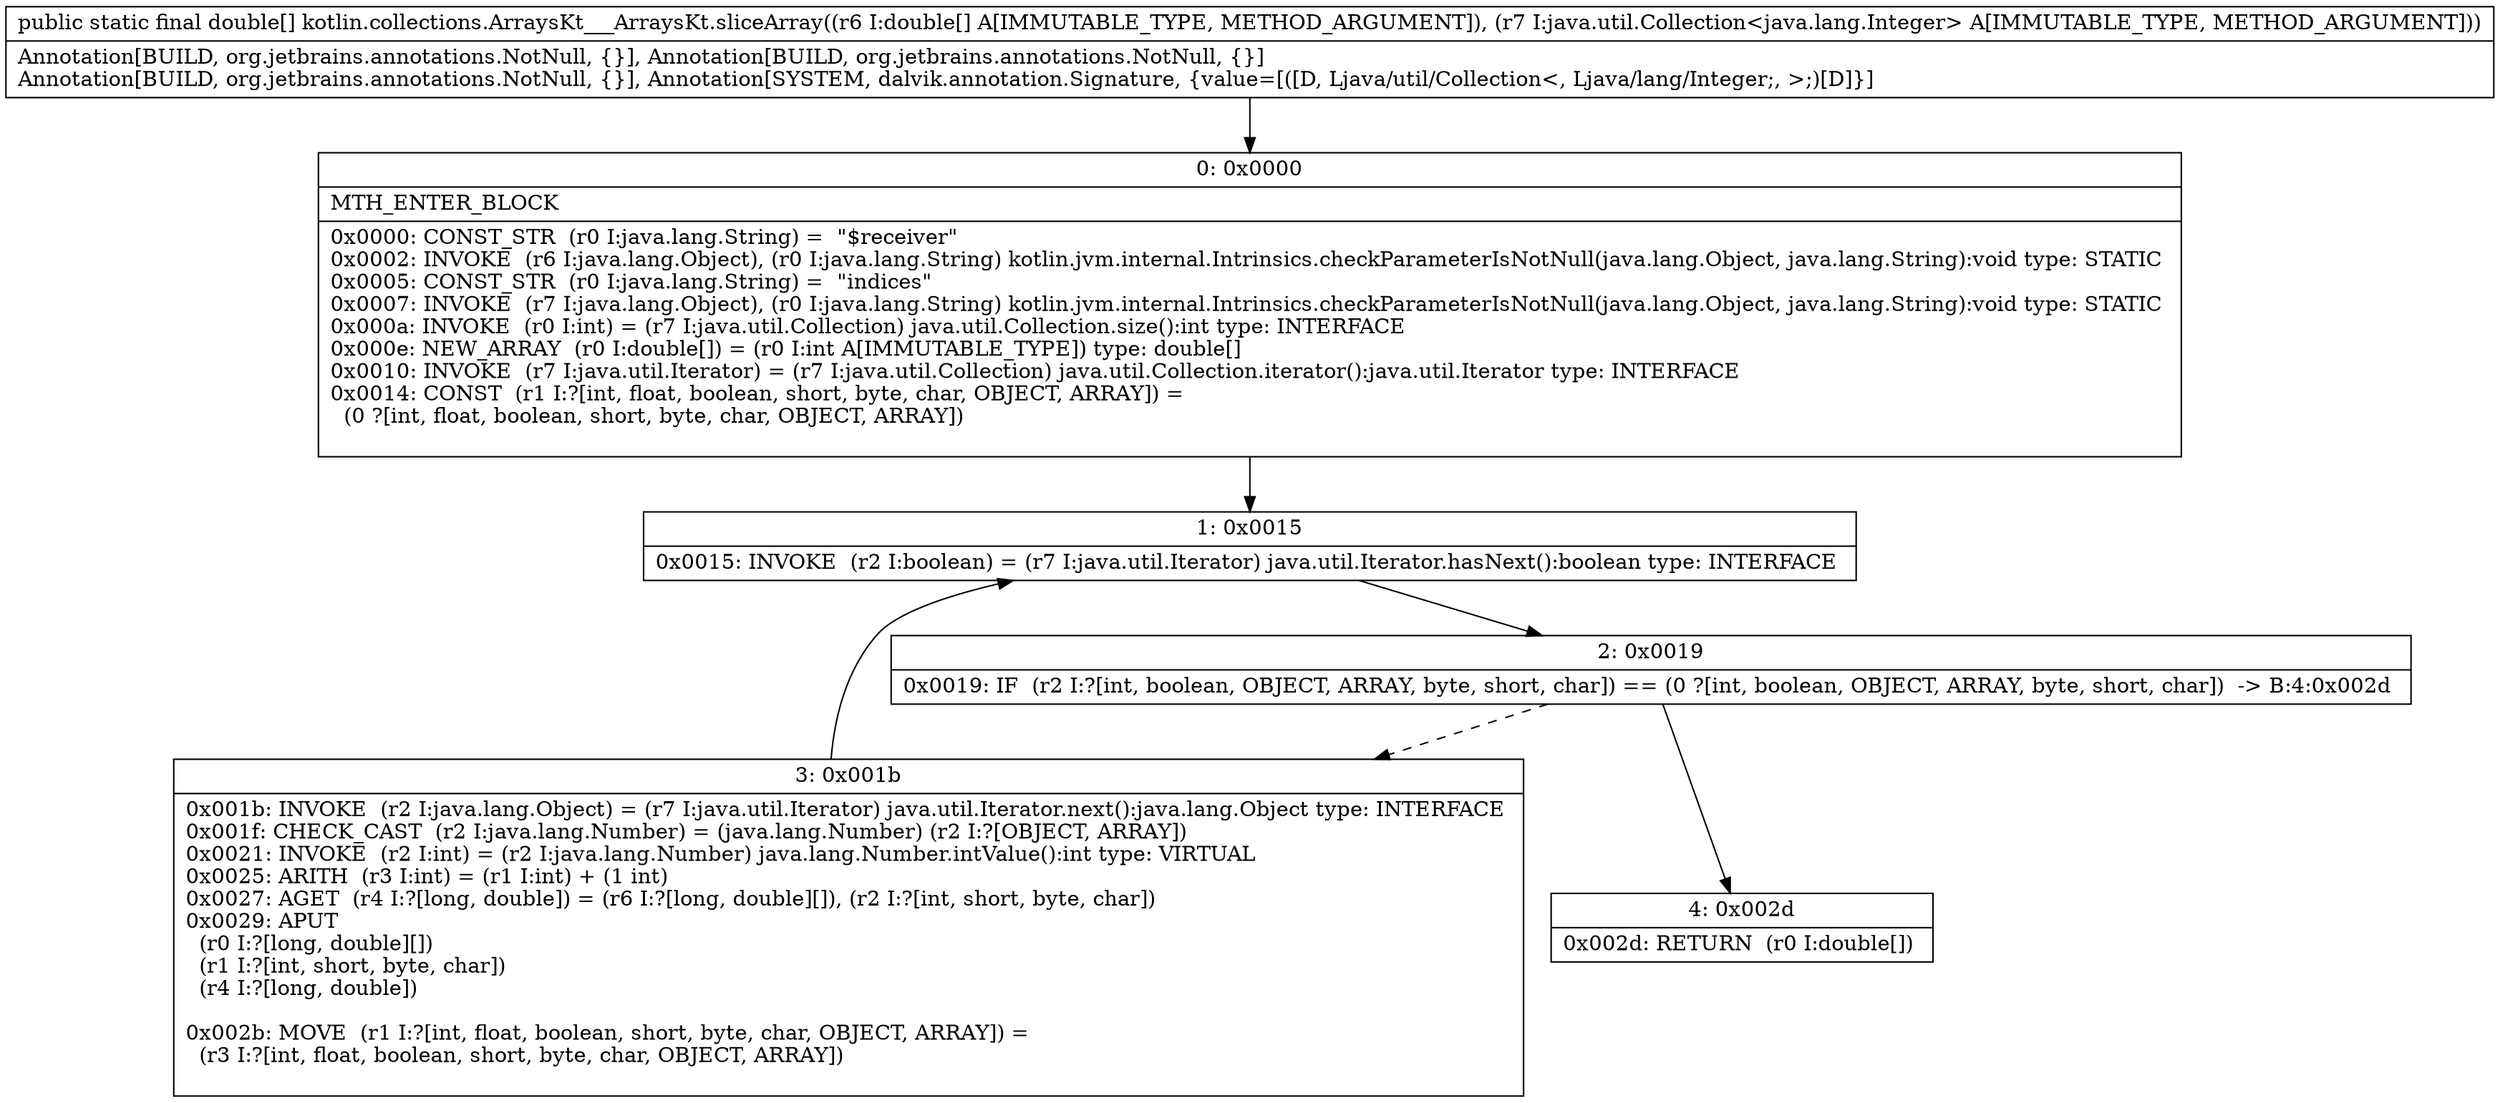digraph "CFG forkotlin.collections.ArraysKt___ArraysKt.sliceArray([DLjava\/util\/Collection;)[D" {
Node_0 [shape=record,label="{0\:\ 0x0000|MTH_ENTER_BLOCK\l|0x0000: CONST_STR  (r0 I:java.lang.String) =  \"$receiver\" \l0x0002: INVOKE  (r6 I:java.lang.Object), (r0 I:java.lang.String) kotlin.jvm.internal.Intrinsics.checkParameterIsNotNull(java.lang.Object, java.lang.String):void type: STATIC \l0x0005: CONST_STR  (r0 I:java.lang.String) =  \"indices\" \l0x0007: INVOKE  (r7 I:java.lang.Object), (r0 I:java.lang.String) kotlin.jvm.internal.Intrinsics.checkParameterIsNotNull(java.lang.Object, java.lang.String):void type: STATIC \l0x000a: INVOKE  (r0 I:int) = (r7 I:java.util.Collection) java.util.Collection.size():int type: INTERFACE \l0x000e: NEW_ARRAY  (r0 I:double[]) = (r0 I:int A[IMMUTABLE_TYPE]) type: double[] \l0x0010: INVOKE  (r7 I:java.util.Iterator) = (r7 I:java.util.Collection) java.util.Collection.iterator():java.util.Iterator type: INTERFACE \l0x0014: CONST  (r1 I:?[int, float, boolean, short, byte, char, OBJECT, ARRAY]) = \l  (0 ?[int, float, boolean, short, byte, char, OBJECT, ARRAY])\l \l}"];
Node_1 [shape=record,label="{1\:\ 0x0015|0x0015: INVOKE  (r2 I:boolean) = (r7 I:java.util.Iterator) java.util.Iterator.hasNext():boolean type: INTERFACE \l}"];
Node_2 [shape=record,label="{2\:\ 0x0019|0x0019: IF  (r2 I:?[int, boolean, OBJECT, ARRAY, byte, short, char]) == (0 ?[int, boolean, OBJECT, ARRAY, byte, short, char])  \-\> B:4:0x002d \l}"];
Node_3 [shape=record,label="{3\:\ 0x001b|0x001b: INVOKE  (r2 I:java.lang.Object) = (r7 I:java.util.Iterator) java.util.Iterator.next():java.lang.Object type: INTERFACE \l0x001f: CHECK_CAST  (r2 I:java.lang.Number) = (java.lang.Number) (r2 I:?[OBJECT, ARRAY]) \l0x0021: INVOKE  (r2 I:int) = (r2 I:java.lang.Number) java.lang.Number.intValue():int type: VIRTUAL \l0x0025: ARITH  (r3 I:int) = (r1 I:int) + (1 int) \l0x0027: AGET  (r4 I:?[long, double]) = (r6 I:?[long, double][]), (r2 I:?[int, short, byte, char]) \l0x0029: APUT  \l  (r0 I:?[long, double][])\l  (r1 I:?[int, short, byte, char])\l  (r4 I:?[long, double])\l \l0x002b: MOVE  (r1 I:?[int, float, boolean, short, byte, char, OBJECT, ARRAY]) = \l  (r3 I:?[int, float, boolean, short, byte, char, OBJECT, ARRAY])\l \l}"];
Node_4 [shape=record,label="{4\:\ 0x002d|0x002d: RETURN  (r0 I:double[]) \l}"];
MethodNode[shape=record,label="{public static final double[] kotlin.collections.ArraysKt___ArraysKt.sliceArray((r6 I:double[] A[IMMUTABLE_TYPE, METHOD_ARGUMENT]), (r7 I:java.util.Collection\<java.lang.Integer\> A[IMMUTABLE_TYPE, METHOD_ARGUMENT]))  | Annotation[BUILD, org.jetbrains.annotations.NotNull, \{\}], Annotation[BUILD, org.jetbrains.annotations.NotNull, \{\}]\lAnnotation[BUILD, org.jetbrains.annotations.NotNull, \{\}], Annotation[SYSTEM, dalvik.annotation.Signature, \{value=[([D, Ljava\/util\/Collection\<, Ljava\/lang\/Integer;, \>;)[D]\}]\l}"];
MethodNode -> Node_0;
Node_0 -> Node_1;
Node_1 -> Node_2;
Node_2 -> Node_3[style=dashed];
Node_2 -> Node_4;
Node_3 -> Node_1;
}

